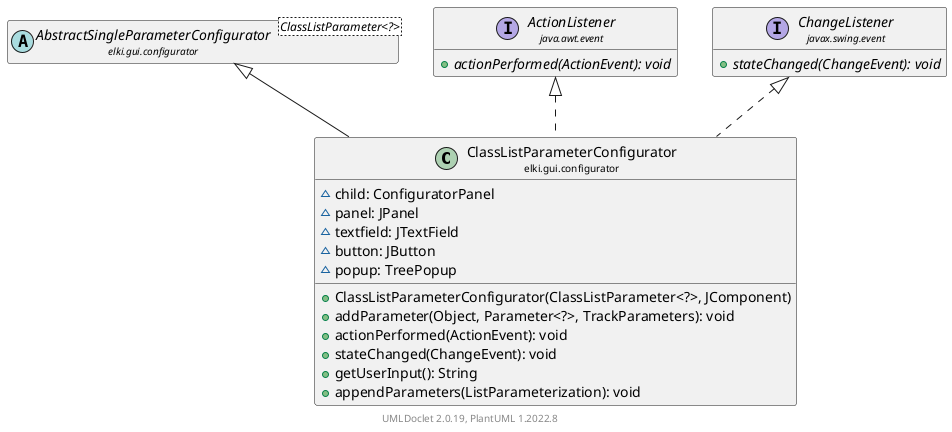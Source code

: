 @startuml
    remove .*\.(Instance|Par|Parameterizer|Factory)$
    set namespaceSeparator none
    hide empty fields
    hide empty methods

    class "<size:14>ClassListParameterConfigurator\n<size:10>elki.gui.configurator" as elki.gui.configurator.ClassListParameterConfigurator [[ClassListParameterConfigurator.html]] {
        ~child: ConfiguratorPanel
        ~panel: JPanel
        ~textfield: JTextField
        ~button: JButton
        ~popup: TreePopup
        +ClassListParameterConfigurator(ClassListParameter<?>, JComponent)
        +addParameter(Object, Parameter<?>, TrackParameters): void
        +actionPerformed(ActionEvent): void
        +stateChanged(ChangeEvent): void
        +getUserInput(): String
        +appendParameters(ListParameterization): void
    }

    abstract class "<size:14>AbstractSingleParameterConfigurator\n<size:10>elki.gui.configurator" as elki.gui.configurator.AbstractSingleParameterConfigurator<ClassListParameter<?>> [[AbstractSingleParameterConfigurator.html]]
    interface "<size:14>ActionListener\n<size:10>java.awt.event" as java.awt.event.ActionListener {
        {abstract} +actionPerformed(ActionEvent): void
    }
    interface "<size:14>ChangeListener\n<size:10>javax.swing.event" as javax.swing.event.ChangeListener {
        {abstract} +stateChanged(ChangeEvent): void
    }

    elki.gui.configurator.AbstractSingleParameterConfigurator <|-- elki.gui.configurator.ClassListParameterConfigurator
    java.awt.event.ActionListener <|.. elki.gui.configurator.ClassListParameterConfigurator
    javax.swing.event.ChangeListener <|.. elki.gui.configurator.ClassListParameterConfigurator

    center footer UMLDoclet 2.0.19, PlantUML 1.2022.8
@enduml
